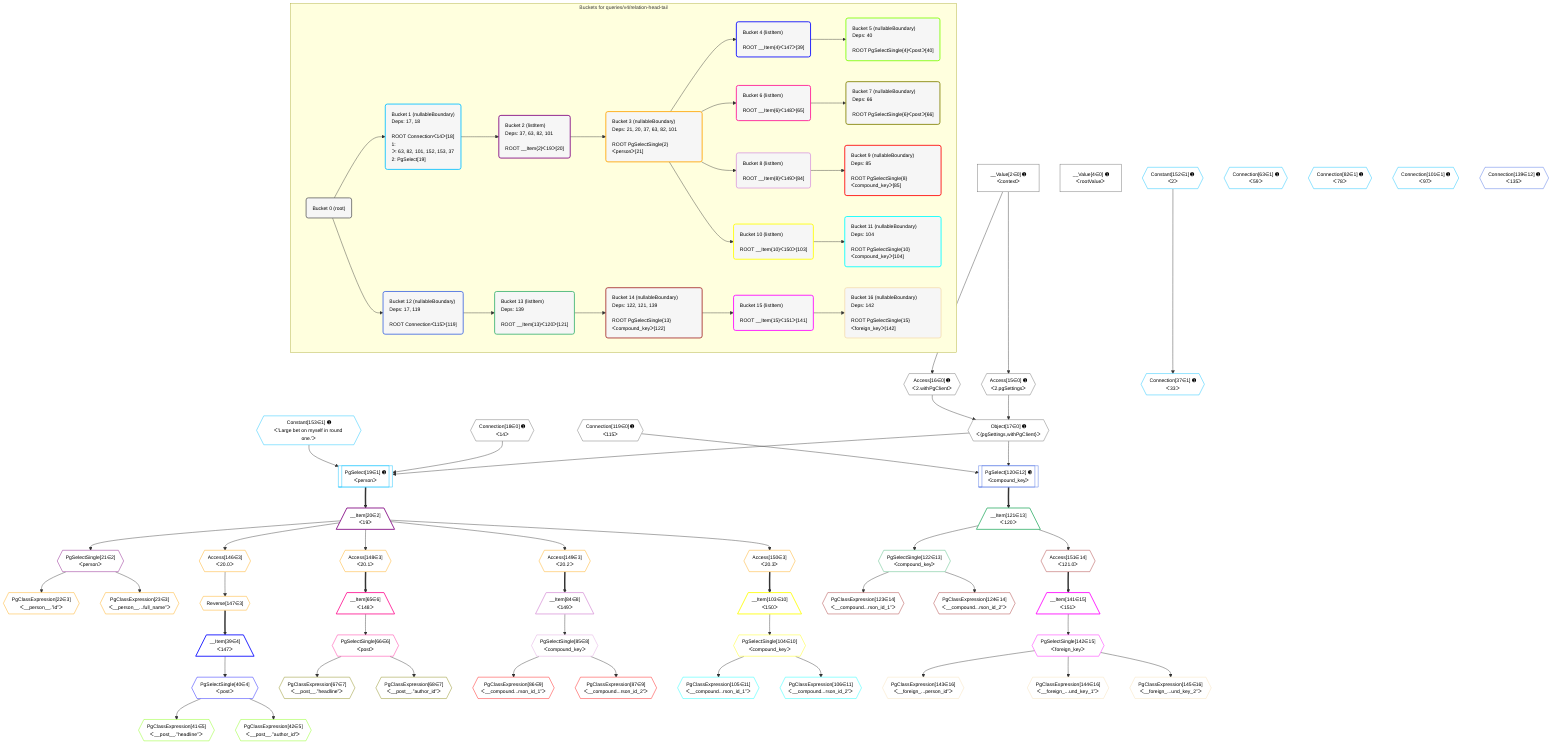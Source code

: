 %%{init: {'themeVariables': { 'fontSize': '12px'}}}%%
graph TD
    classDef path fill:#eee,stroke:#000,color:#000
    classDef plan fill:#fff,stroke-width:1px,color:#000
    classDef itemplan fill:#fff,stroke-width:2px,color:#000
    classDef unbatchedplan fill:#dff,stroke-width:1px,color:#000
    classDef sideeffectplan fill:#fcc,stroke-width:2px,color:#000
    classDef bucket fill:#f6f6f6,color:#000,stroke-width:2px,text-align:left


    %% plan dependencies
    Object17{{"Object[17∈0] ➊<br />ᐸ{pgSettings,withPgClient}ᐳ"}}:::plan
    Access15{{"Access[15∈0] ➊<br />ᐸ2.pgSettingsᐳ"}}:::plan
    Access16{{"Access[16∈0] ➊<br />ᐸ2.withPgClientᐳ"}}:::plan
    Access15 & Access16 --> Object17
    __Value2["__Value[2∈0] ➊<br />ᐸcontextᐳ"]:::plan
    __Value2 --> Access15
    __Value2 --> Access16
    __Value4["__Value[4∈0] ➊<br />ᐸrootValueᐳ"]:::plan
    Connection18{{"Connection[18∈0] ➊<br />ᐸ14ᐳ"}}:::plan
    Connection119{{"Connection[119∈0] ➊<br />ᐸ115ᐳ"}}:::plan
    PgSelect19[["PgSelect[19∈1] ➊<br />ᐸpersonᐳ"]]:::plan
    Constant153{{"Constant[153∈1] ➊<br />ᐸ'Large bet on myself in round one.'ᐳ"}}:::plan
    Object17 & Connection18 & Constant153 --> PgSelect19
    Connection37{{"Connection[37∈1] ➊<br />ᐸ33ᐳ"}}:::plan
    Constant152{{"Constant[152∈1] ➊<br />ᐸ2ᐳ"}}:::plan
    Constant152 --> Connection37
    Connection63{{"Connection[63∈1] ➊<br />ᐸ59ᐳ"}}:::plan
    Connection82{{"Connection[82∈1] ➊<br />ᐸ78ᐳ"}}:::plan
    Connection101{{"Connection[101∈1] ➊<br />ᐸ97ᐳ"}}:::plan
    __Item20[/"__Item[20∈2]<br />ᐸ19ᐳ"\]:::itemplan
    PgSelect19 ==> __Item20
    PgSelectSingle21{{"PgSelectSingle[21∈2]<br />ᐸpersonᐳ"}}:::plan
    __Item20 --> PgSelectSingle21
    PgClassExpression22{{"PgClassExpression[22∈3]<br />ᐸ__person__.”id”ᐳ"}}:::plan
    PgSelectSingle21 --> PgClassExpression22
    PgClassExpression23{{"PgClassExpression[23∈3]<br />ᐸ__person__...full_name”ᐳ"}}:::plan
    PgSelectSingle21 --> PgClassExpression23
    Access146{{"Access[146∈3]<br />ᐸ20.0ᐳ"}}:::plan
    __Item20 --> Access146
    Reverse147{{"Reverse[147∈3]"}}:::plan
    Access146 --> Reverse147
    Access148{{"Access[148∈3]<br />ᐸ20.1ᐳ"}}:::plan
    __Item20 --> Access148
    Access149{{"Access[149∈3]<br />ᐸ20.2ᐳ"}}:::plan
    __Item20 --> Access149
    Access150{{"Access[150∈3]<br />ᐸ20.3ᐳ"}}:::plan
    __Item20 --> Access150
    __Item39[/"__Item[39∈4]<br />ᐸ147ᐳ"\]:::itemplan
    Reverse147 ==> __Item39
    PgSelectSingle40{{"PgSelectSingle[40∈4]<br />ᐸpostᐳ"}}:::plan
    __Item39 --> PgSelectSingle40
    PgClassExpression41{{"PgClassExpression[41∈5]<br />ᐸ__post__.”headline”ᐳ"}}:::plan
    PgSelectSingle40 --> PgClassExpression41
    PgClassExpression42{{"PgClassExpression[42∈5]<br />ᐸ__post__.”author_id”ᐳ"}}:::plan
    PgSelectSingle40 --> PgClassExpression42
    __Item65[/"__Item[65∈6]<br />ᐸ148ᐳ"\]:::itemplan
    Access148 ==> __Item65
    PgSelectSingle66{{"PgSelectSingle[66∈6]<br />ᐸpostᐳ"}}:::plan
    __Item65 --> PgSelectSingle66
    PgClassExpression67{{"PgClassExpression[67∈7]<br />ᐸ__post__.”headline”ᐳ"}}:::plan
    PgSelectSingle66 --> PgClassExpression67
    PgClassExpression68{{"PgClassExpression[68∈7]<br />ᐸ__post__.”author_id”ᐳ"}}:::plan
    PgSelectSingle66 --> PgClassExpression68
    __Item84[/"__Item[84∈8]<br />ᐸ149ᐳ"\]:::itemplan
    Access149 ==> __Item84
    PgSelectSingle85{{"PgSelectSingle[85∈8]<br />ᐸcompound_keyᐳ"}}:::plan
    __Item84 --> PgSelectSingle85
    PgClassExpression86{{"PgClassExpression[86∈9]<br />ᐸ__compound...rson_id_1”ᐳ"}}:::plan
    PgSelectSingle85 --> PgClassExpression86
    PgClassExpression87{{"PgClassExpression[87∈9]<br />ᐸ__compound...rson_id_2”ᐳ"}}:::plan
    PgSelectSingle85 --> PgClassExpression87
    __Item103[/"__Item[103∈10]<br />ᐸ150ᐳ"\]:::itemplan
    Access150 ==> __Item103
    PgSelectSingle104{{"PgSelectSingle[104∈10]<br />ᐸcompound_keyᐳ"}}:::plan
    __Item103 --> PgSelectSingle104
    PgClassExpression105{{"PgClassExpression[105∈11]<br />ᐸ__compound...rson_id_1”ᐳ"}}:::plan
    PgSelectSingle104 --> PgClassExpression105
    PgClassExpression106{{"PgClassExpression[106∈11]<br />ᐸ__compound...rson_id_2”ᐳ"}}:::plan
    PgSelectSingle104 --> PgClassExpression106
    PgSelect120[["PgSelect[120∈12] ➊<br />ᐸcompound_keyᐳ"]]:::plan
    Object17 & Connection119 --> PgSelect120
    Connection139{{"Connection[139∈12] ➊<br />ᐸ135ᐳ"}}:::plan
    __Item121[/"__Item[121∈13]<br />ᐸ120ᐳ"\]:::itemplan
    PgSelect120 ==> __Item121
    PgSelectSingle122{{"PgSelectSingle[122∈13]<br />ᐸcompound_keyᐳ"}}:::plan
    __Item121 --> PgSelectSingle122
    PgClassExpression123{{"PgClassExpression[123∈14]<br />ᐸ__compound...rson_id_1”ᐳ"}}:::plan
    PgSelectSingle122 --> PgClassExpression123
    PgClassExpression124{{"PgClassExpression[124∈14]<br />ᐸ__compound...rson_id_2”ᐳ"}}:::plan
    PgSelectSingle122 --> PgClassExpression124
    Access151{{"Access[151∈14]<br />ᐸ121.0ᐳ"}}:::plan
    __Item121 --> Access151
    __Item141[/"__Item[141∈15]<br />ᐸ151ᐳ"\]:::itemplan
    Access151 ==> __Item141
    PgSelectSingle142{{"PgSelectSingle[142∈15]<br />ᐸforeign_keyᐳ"}}:::plan
    __Item141 --> PgSelectSingle142
    PgClassExpression143{{"PgClassExpression[143∈16]<br />ᐸ__foreign_...person_id”ᐳ"}}:::plan
    PgSelectSingle142 --> PgClassExpression143
    PgClassExpression144{{"PgClassExpression[144∈16]<br />ᐸ__foreign_...und_key_1”ᐳ"}}:::plan
    PgSelectSingle142 --> PgClassExpression144
    PgClassExpression145{{"PgClassExpression[145∈16]<br />ᐸ__foreign_...und_key_2”ᐳ"}}:::plan
    PgSelectSingle142 --> PgClassExpression145

    %% define steps

    subgraph "Buckets for queries/v4/relation-head-tail"
    Bucket0("Bucket 0 (root)"):::bucket
    classDef bucket0 stroke:#696969
    class Bucket0,__Value2,__Value4,Access15,Access16,Object17,Connection18,Connection119 bucket0
    Bucket1("Bucket 1 (nullableBoundary)<br />Deps: 17, 18<br /><br />ROOT Connectionᐸ14ᐳ[18]<br />1: <br />ᐳ: 63, 82, 101, 152, 153, 37<br />2: PgSelect[19]"):::bucket
    classDef bucket1 stroke:#00bfff
    class Bucket1,PgSelect19,Connection37,Connection63,Connection82,Connection101,Constant152,Constant153 bucket1
    Bucket2("Bucket 2 (listItem)<br />Deps: 37, 63, 82, 101<br /><br />ROOT __Item{2}ᐸ19ᐳ[20]"):::bucket
    classDef bucket2 stroke:#7f007f
    class Bucket2,__Item20,PgSelectSingle21 bucket2
    Bucket3("Bucket 3 (nullableBoundary)<br />Deps: 21, 20, 37, 63, 82, 101<br /><br />ROOT PgSelectSingle{2}ᐸpersonᐳ[21]"):::bucket
    classDef bucket3 stroke:#ffa500
    class Bucket3,PgClassExpression22,PgClassExpression23,Access146,Reverse147,Access148,Access149,Access150 bucket3
    Bucket4("Bucket 4 (listItem)<br /><br />ROOT __Item{4}ᐸ147ᐳ[39]"):::bucket
    classDef bucket4 stroke:#0000ff
    class Bucket4,__Item39,PgSelectSingle40 bucket4
    Bucket5("Bucket 5 (nullableBoundary)<br />Deps: 40<br /><br />ROOT PgSelectSingle{4}ᐸpostᐳ[40]"):::bucket
    classDef bucket5 stroke:#7fff00
    class Bucket5,PgClassExpression41,PgClassExpression42 bucket5
    Bucket6("Bucket 6 (listItem)<br /><br />ROOT __Item{6}ᐸ148ᐳ[65]"):::bucket
    classDef bucket6 stroke:#ff1493
    class Bucket6,__Item65,PgSelectSingle66 bucket6
    Bucket7("Bucket 7 (nullableBoundary)<br />Deps: 66<br /><br />ROOT PgSelectSingle{6}ᐸpostᐳ[66]"):::bucket
    classDef bucket7 stroke:#808000
    class Bucket7,PgClassExpression67,PgClassExpression68 bucket7
    Bucket8("Bucket 8 (listItem)<br /><br />ROOT __Item{8}ᐸ149ᐳ[84]"):::bucket
    classDef bucket8 stroke:#dda0dd
    class Bucket8,__Item84,PgSelectSingle85 bucket8
    Bucket9("Bucket 9 (nullableBoundary)<br />Deps: 85<br /><br />ROOT PgSelectSingle{8}ᐸcompound_keyᐳ[85]"):::bucket
    classDef bucket9 stroke:#ff0000
    class Bucket9,PgClassExpression86,PgClassExpression87 bucket9
    Bucket10("Bucket 10 (listItem)<br /><br />ROOT __Item{10}ᐸ150ᐳ[103]"):::bucket
    classDef bucket10 stroke:#ffff00
    class Bucket10,__Item103,PgSelectSingle104 bucket10
    Bucket11("Bucket 11 (nullableBoundary)<br />Deps: 104<br /><br />ROOT PgSelectSingle{10}ᐸcompound_keyᐳ[104]"):::bucket
    classDef bucket11 stroke:#00ffff
    class Bucket11,PgClassExpression105,PgClassExpression106 bucket11
    Bucket12("Bucket 12 (nullableBoundary)<br />Deps: 17, 119<br /><br />ROOT Connectionᐸ115ᐳ[119]"):::bucket
    classDef bucket12 stroke:#4169e1
    class Bucket12,PgSelect120,Connection139 bucket12
    Bucket13("Bucket 13 (listItem)<br />Deps: 139<br /><br />ROOT __Item{13}ᐸ120ᐳ[121]"):::bucket
    classDef bucket13 stroke:#3cb371
    class Bucket13,__Item121,PgSelectSingle122 bucket13
    Bucket14("Bucket 14 (nullableBoundary)<br />Deps: 122, 121, 139<br /><br />ROOT PgSelectSingle{13}ᐸcompound_keyᐳ[122]"):::bucket
    classDef bucket14 stroke:#a52a2a
    class Bucket14,PgClassExpression123,PgClassExpression124,Access151 bucket14
    Bucket15("Bucket 15 (listItem)<br /><br />ROOT __Item{15}ᐸ151ᐳ[141]"):::bucket
    classDef bucket15 stroke:#ff00ff
    class Bucket15,__Item141,PgSelectSingle142 bucket15
    Bucket16("Bucket 16 (nullableBoundary)<br />Deps: 142<br /><br />ROOT PgSelectSingle{15}ᐸforeign_keyᐳ[142]"):::bucket
    classDef bucket16 stroke:#f5deb3
    class Bucket16,PgClassExpression143,PgClassExpression144,PgClassExpression145 bucket16
    Bucket0 --> Bucket1 & Bucket12
    Bucket1 --> Bucket2
    Bucket2 --> Bucket3
    Bucket3 --> Bucket4 & Bucket6 & Bucket8 & Bucket10
    Bucket4 --> Bucket5
    Bucket6 --> Bucket7
    Bucket8 --> Bucket9
    Bucket10 --> Bucket11
    Bucket12 --> Bucket13
    Bucket13 --> Bucket14
    Bucket14 --> Bucket15
    Bucket15 --> Bucket16
    end